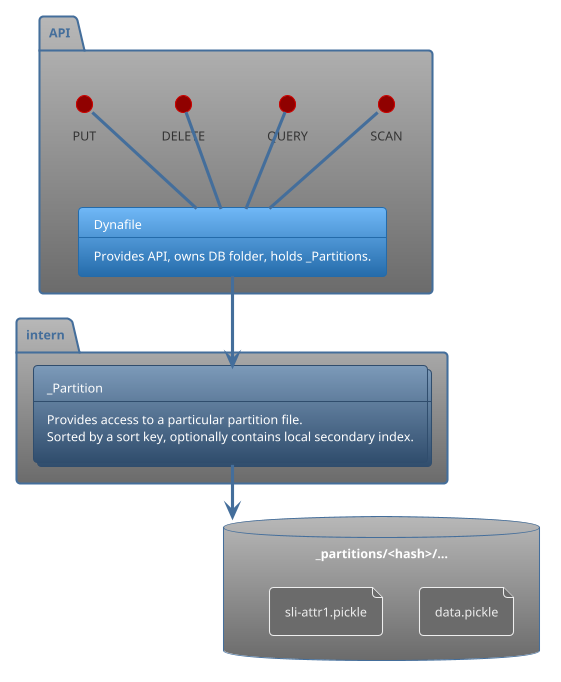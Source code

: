 @startuml
!theme spacelab

package "API" {
  card Dynafile [
    Dynafile
    ----
    Provides API, owns DB folder, holds _Partitions.
  ]

  [Dynafile] -up- PUT
  [Dynafile] -up- DELETE
  [Dynafile] -up- QUERY
  [Dynafile] -up- SCAN
}

package intern {
    collections _Partition [
    _Partition
    ----
    Provides access to a particular partition file.
    Sorted by a sort key, optionally contains local secondary index.
    ]
}


database "_partitions/<hash>/..." as FSP {
    file "data.pickle" as data
    file "sli-attr1.pickle" as sli1
}


[Dynafile] --> [_Partition]
[_Partition] --> FSP


@enduml